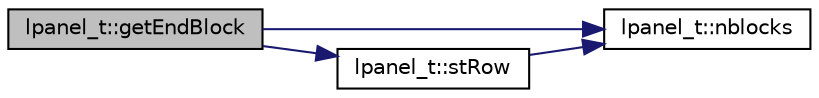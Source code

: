 digraph "lpanel_t::getEndBlock"
{
 // LATEX_PDF_SIZE
  edge [fontname="Helvetica",fontsize="10",labelfontname="Helvetica",labelfontsize="10"];
  node [fontname="Helvetica",fontsize="10",shape=record];
  rankdir="LR";
  Node1 [label="lpanel_t::getEndBlock",height=0.2,width=0.4,color="black", fillcolor="grey75", style="filled", fontcolor="black",tooltip=" "];
  Node1 -> Node2 [color="midnightblue",fontsize="10",style="solid",fontname="Helvetica"];
  Node2 [label="lpanel_t::nblocks",height=0.2,width=0.4,color="black", fillcolor="white", style="filled",URL="$classlpanel__t.html#a4ed76fddcdf91f607379e540f5bf472e",tooltip=" "];
  Node1 -> Node3 [color="midnightblue",fontsize="10",style="solid",fontname="Helvetica"];
  Node3 [label="lpanel_t::stRow",height=0.2,width=0.4,color="black", fillcolor="white", style="filled",URL="$classlpanel__t.html#adc6eaa409b3f8d23f411bfaad0a23b1a",tooltip=" "];
  Node3 -> Node2 [color="midnightblue",fontsize="10",style="solid",fontname="Helvetica"];
}
